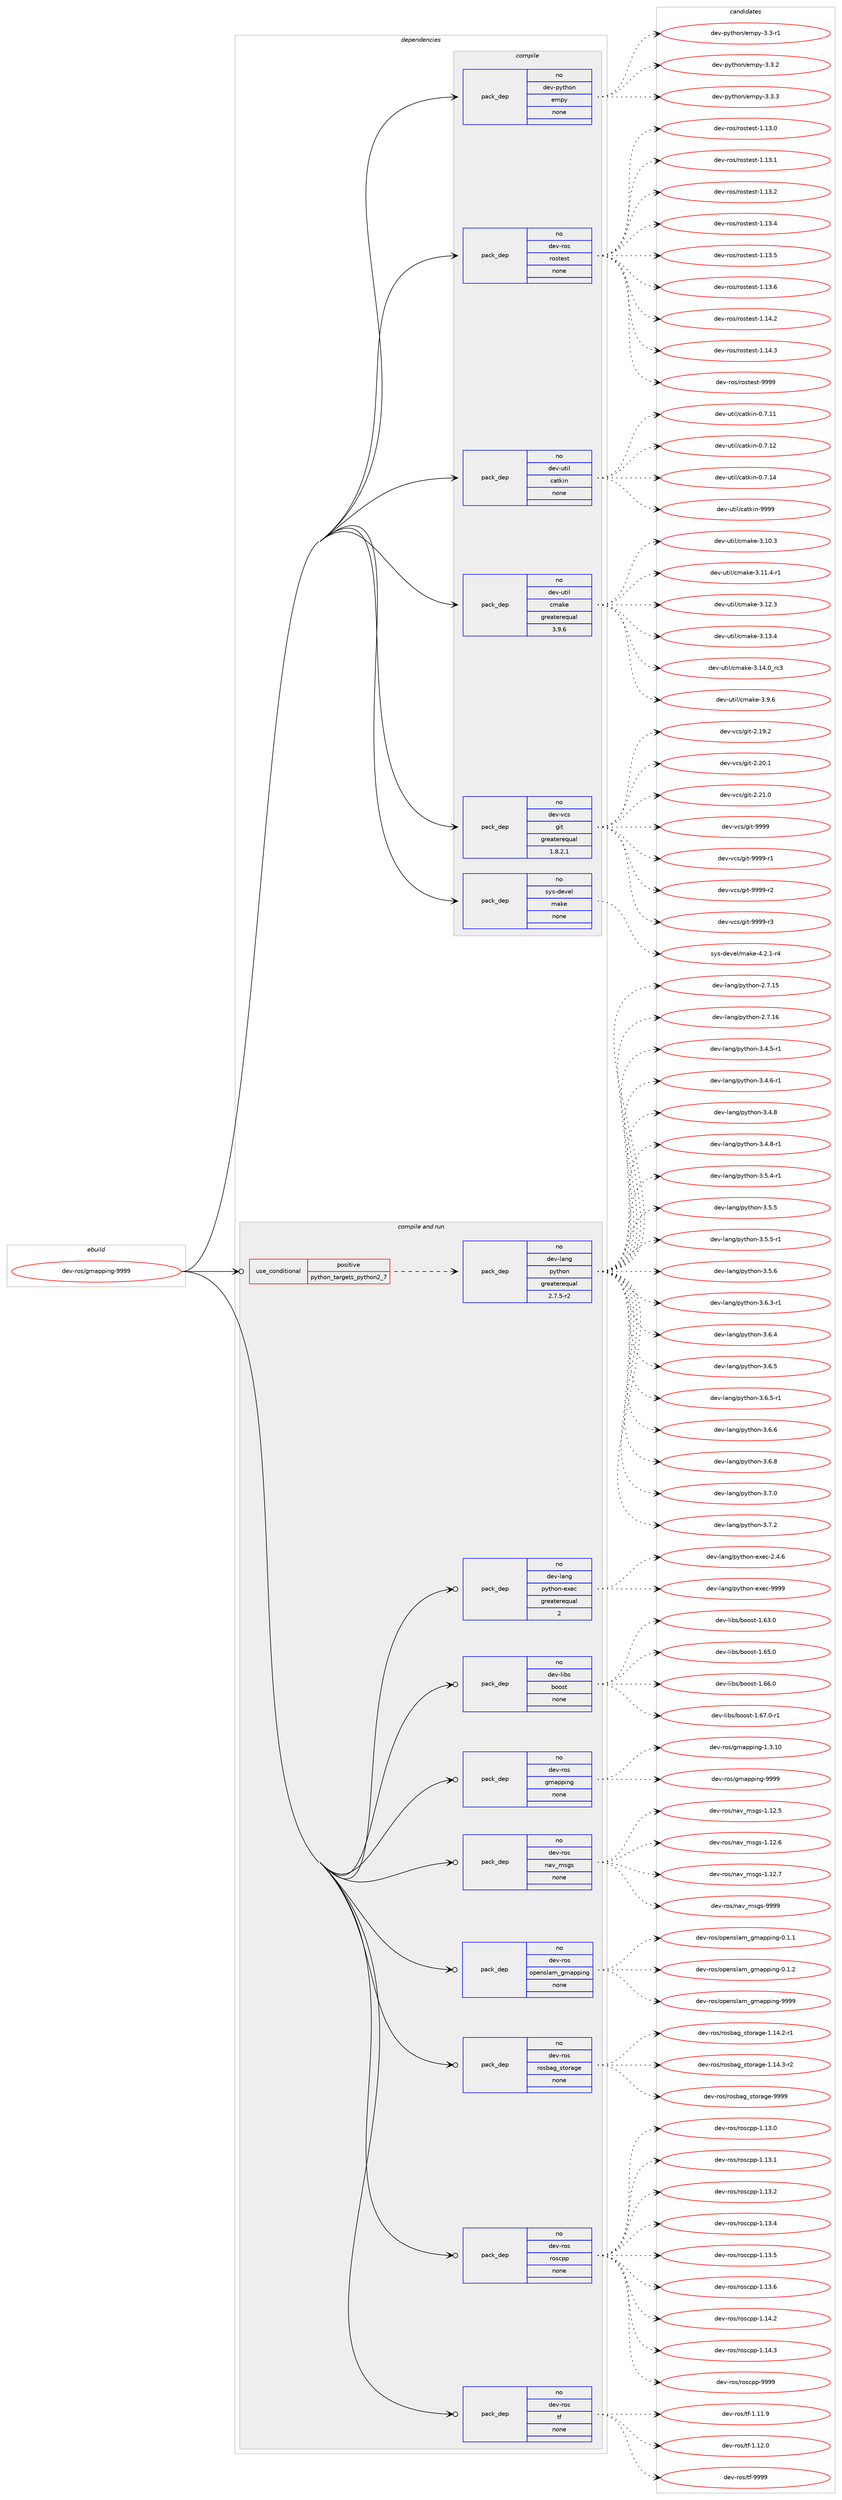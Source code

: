 digraph prolog {

# *************
# Graph options
# *************

newrank=true;
concentrate=true;
compound=true;
graph [rankdir=LR,fontname=Helvetica,fontsize=10,ranksep=1.5];#, ranksep=2.5, nodesep=0.2];
edge  [arrowhead=vee];
node  [fontname=Helvetica,fontsize=10];

# **********
# The ebuild
# **********

subgraph cluster_leftcol {
color=gray;
rank=same;
label=<<i>ebuild</i>>;
id [label="dev-ros/gmapping-9999", color=red, width=4, href="../dev-ros/gmapping-9999.svg"];
}

# ****************
# The dependencies
# ****************

subgraph cluster_midcol {
color=gray;
label=<<i>dependencies</i>>;
subgraph cluster_compile {
fillcolor="#eeeeee";
style=filled;
label=<<i>compile</i>>;
subgraph pack1044799 {
dependency1456803 [label=<<TABLE BORDER="0" CELLBORDER="1" CELLSPACING="0" CELLPADDING="4" WIDTH="220"><TR><TD ROWSPAN="6" CELLPADDING="30">pack_dep</TD></TR><TR><TD WIDTH="110">no</TD></TR><TR><TD>dev-python</TD></TR><TR><TD>empy</TD></TR><TR><TD>none</TD></TR><TR><TD></TD></TR></TABLE>>, shape=none, color=blue];
}
id:e -> dependency1456803:w [weight=20,style="solid",arrowhead="vee"];
subgraph pack1044800 {
dependency1456804 [label=<<TABLE BORDER="0" CELLBORDER="1" CELLSPACING="0" CELLPADDING="4" WIDTH="220"><TR><TD ROWSPAN="6" CELLPADDING="30">pack_dep</TD></TR><TR><TD WIDTH="110">no</TD></TR><TR><TD>dev-ros</TD></TR><TR><TD>rostest</TD></TR><TR><TD>none</TD></TR><TR><TD></TD></TR></TABLE>>, shape=none, color=blue];
}
id:e -> dependency1456804:w [weight=20,style="solid",arrowhead="vee"];
subgraph pack1044801 {
dependency1456805 [label=<<TABLE BORDER="0" CELLBORDER="1" CELLSPACING="0" CELLPADDING="4" WIDTH="220"><TR><TD ROWSPAN="6" CELLPADDING="30">pack_dep</TD></TR><TR><TD WIDTH="110">no</TD></TR><TR><TD>dev-util</TD></TR><TR><TD>catkin</TD></TR><TR><TD>none</TD></TR><TR><TD></TD></TR></TABLE>>, shape=none, color=blue];
}
id:e -> dependency1456805:w [weight=20,style="solid",arrowhead="vee"];
subgraph pack1044802 {
dependency1456806 [label=<<TABLE BORDER="0" CELLBORDER="1" CELLSPACING="0" CELLPADDING="4" WIDTH="220"><TR><TD ROWSPAN="6" CELLPADDING="30">pack_dep</TD></TR><TR><TD WIDTH="110">no</TD></TR><TR><TD>dev-util</TD></TR><TR><TD>cmake</TD></TR><TR><TD>greaterequal</TD></TR><TR><TD>3.9.6</TD></TR></TABLE>>, shape=none, color=blue];
}
id:e -> dependency1456806:w [weight=20,style="solid",arrowhead="vee"];
subgraph pack1044803 {
dependency1456807 [label=<<TABLE BORDER="0" CELLBORDER="1" CELLSPACING="0" CELLPADDING="4" WIDTH="220"><TR><TD ROWSPAN="6" CELLPADDING="30">pack_dep</TD></TR><TR><TD WIDTH="110">no</TD></TR><TR><TD>dev-vcs</TD></TR><TR><TD>git</TD></TR><TR><TD>greaterequal</TD></TR><TR><TD>1.8.2.1</TD></TR></TABLE>>, shape=none, color=blue];
}
id:e -> dependency1456807:w [weight=20,style="solid",arrowhead="vee"];
subgraph pack1044804 {
dependency1456808 [label=<<TABLE BORDER="0" CELLBORDER="1" CELLSPACING="0" CELLPADDING="4" WIDTH="220"><TR><TD ROWSPAN="6" CELLPADDING="30">pack_dep</TD></TR><TR><TD WIDTH="110">no</TD></TR><TR><TD>sys-devel</TD></TR><TR><TD>make</TD></TR><TR><TD>none</TD></TR><TR><TD></TD></TR></TABLE>>, shape=none, color=blue];
}
id:e -> dependency1456808:w [weight=20,style="solid",arrowhead="vee"];
}
subgraph cluster_compileandrun {
fillcolor="#eeeeee";
style=filled;
label=<<i>compile and run</i>>;
subgraph cond388614 {
dependency1456809 [label=<<TABLE BORDER="0" CELLBORDER="1" CELLSPACING="0" CELLPADDING="4"><TR><TD ROWSPAN="3" CELLPADDING="10">use_conditional</TD></TR><TR><TD>positive</TD></TR><TR><TD>python_targets_python2_7</TD></TR></TABLE>>, shape=none, color=red];
subgraph pack1044805 {
dependency1456810 [label=<<TABLE BORDER="0" CELLBORDER="1" CELLSPACING="0" CELLPADDING="4" WIDTH="220"><TR><TD ROWSPAN="6" CELLPADDING="30">pack_dep</TD></TR><TR><TD WIDTH="110">no</TD></TR><TR><TD>dev-lang</TD></TR><TR><TD>python</TD></TR><TR><TD>greaterequal</TD></TR><TR><TD>2.7.5-r2</TD></TR></TABLE>>, shape=none, color=blue];
}
dependency1456809:e -> dependency1456810:w [weight=20,style="dashed",arrowhead="vee"];
}
id:e -> dependency1456809:w [weight=20,style="solid",arrowhead="odotvee"];
subgraph pack1044806 {
dependency1456811 [label=<<TABLE BORDER="0" CELLBORDER="1" CELLSPACING="0" CELLPADDING="4" WIDTH="220"><TR><TD ROWSPAN="6" CELLPADDING="30">pack_dep</TD></TR><TR><TD WIDTH="110">no</TD></TR><TR><TD>dev-lang</TD></TR><TR><TD>python-exec</TD></TR><TR><TD>greaterequal</TD></TR><TR><TD>2</TD></TR></TABLE>>, shape=none, color=blue];
}
id:e -> dependency1456811:w [weight=20,style="solid",arrowhead="odotvee"];
subgraph pack1044807 {
dependency1456812 [label=<<TABLE BORDER="0" CELLBORDER="1" CELLSPACING="0" CELLPADDING="4" WIDTH="220"><TR><TD ROWSPAN="6" CELLPADDING="30">pack_dep</TD></TR><TR><TD WIDTH="110">no</TD></TR><TR><TD>dev-libs</TD></TR><TR><TD>boost</TD></TR><TR><TD>none</TD></TR><TR><TD></TD></TR></TABLE>>, shape=none, color=blue];
}
id:e -> dependency1456812:w [weight=20,style="solid",arrowhead="odotvee"];
subgraph pack1044808 {
dependency1456813 [label=<<TABLE BORDER="0" CELLBORDER="1" CELLSPACING="0" CELLPADDING="4" WIDTH="220"><TR><TD ROWSPAN="6" CELLPADDING="30">pack_dep</TD></TR><TR><TD WIDTH="110">no</TD></TR><TR><TD>dev-ros</TD></TR><TR><TD>gmapping</TD></TR><TR><TD>none</TD></TR><TR><TD></TD></TR></TABLE>>, shape=none, color=blue];
}
id:e -> dependency1456813:w [weight=20,style="solid",arrowhead="odotvee"];
subgraph pack1044809 {
dependency1456814 [label=<<TABLE BORDER="0" CELLBORDER="1" CELLSPACING="0" CELLPADDING="4" WIDTH="220"><TR><TD ROWSPAN="6" CELLPADDING="30">pack_dep</TD></TR><TR><TD WIDTH="110">no</TD></TR><TR><TD>dev-ros</TD></TR><TR><TD>nav_msgs</TD></TR><TR><TD>none</TD></TR><TR><TD></TD></TR></TABLE>>, shape=none, color=blue];
}
id:e -> dependency1456814:w [weight=20,style="solid",arrowhead="odotvee"];
subgraph pack1044810 {
dependency1456815 [label=<<TABLE BORDER="0" CELLBORDER="1" CELLSPACING="0" CELLPADDING="4" WIDTH="220"><TR><TD ROWSPAN="6" CELLPADDING="30">pack_dep</TD></TR><TR><TD WIDTH="110">no</TD></TR><TR><TD>dev-ros</TD></TR><TR><TD>openslam_gmapping</TD></TR><TR><TD>none</TD></TR><TR><TD></TD></TR></TABLE>>, shape=none, color=blue];
}
id:e -> dependency1456815:w [weight=20,style="solid",arrowhead="odotvee"];
subgraph pack1044811 {
dependency1456816 [label=<<TABLE BORDER="0" CELLBORDER="1" CELLSPACING="0" CELLPADDING="4" WIDTH="220"><TR><TD ROWSPAN="6" CELLPADDING="30">pack_dep</TD></TR><TR><TD WIDTH="110">no</TD></TR><TR><TD>dev-ros</TD></TR><TR><TD>rosbag_storage</TD></TR><TR><TD>none</TD></TR><TR><TD></TD></TR></TABLE>>, shape=none, color=blue];
}
id:e -> dependency1456816:w [weight=20,style="solid",arrowhead="odotvee"];
subgraph pack1044812 {
dependency1456817 [label=<<TABLE BORDER="0" CELLBORDER="1" CELLSPACING="0" CELLPADDING="4" WIDTH="220"><TR><TD ROWSPAN="6" CELLPADDING="30">pack_dep</TD></TR><TR><TD WIDTH="110">no</TD></TR><TR><TD>dev-ros</TD></TR><TR><TD>roscpp</TD></TR><TR><TD>none</TD></TR><TR><TD></TD></TR></TABLE>>, shape=none, color=blue];
}
id:e -> dependency1456817:w [weight=20,style="solid",arrowhead="odotvee"];
subgraph pack1044813 {
dependency1456818 [label=<<TABLE BORDER="0" CELLBORDER="1" CELLSPACING="0" CELLPADDING="4" WIDTH="220"><TR><TD ROWSPAN="6" CELLPADDING="30">pack_dep</TD></TR><TR><TD WIDTH="110">no</TD></TR><TR><TD>dev-ros</TD></TR><TR><TD>tf</TD></TR><TR><TD>none</TD></TR><TR><TD></TD></TR></TABLE>>, shape=none, color=blue];
}
id:e -> dependency1456818:w [weight=20,style="solid",arrowhead="odotvee"];
}
subgraph cluster_run {
fillcolor="#eeeeee";
style=filled;
label=<<i>run</i>>;
}
}

# **************
# The candidates
# **************

subgraph cluster_choices {
rank=same;
color=gray;
label=<<i>candidates</i>>;

subgraph choice1044799 {
color=black;
nodesep=1;
choice1001011184511212111610411111047101109112121455146514511449 [label="dev-python/empy-3.3-r1", color=red, width=4,href="../dev-python/empy-3.3-r1.svg"];
choice1001011184511212111610411111047101109112121455146514650 [label="dev-python/empy-3.3.2", color=red, width=4,href="../dev-python/empy-3.3.2.svg"];
choice1001011184511212111610411111047101109112121455146514651 [label="dev-python/empy-3.3.3", color=red, width=4,href="../dev-python/empy-3.3.3.svg"];
dependency1456803:e -> choice1001011184511212111610411111047101109112121455146514511449:w [style=dotted,weight="100"];
dependency1456803:e -> choice1001011184511212111610411111047101109112121455146514650:w [style=dotted,weight="100"];
dependency1456803:e -> choice1001011184511212111610411111047101109112121455146514651:w [style=dotted,weight="100"];
}
subgraph choice1044800 {
color=black;
nodesep=1;
choice100101118451141111154711411111511610111511645494649514648 [label="dev-ros/rostest-1.13.0", color=red, width=4,href="../dev-ros/rostest-1.13.0.svg"];
choice100101118451141111154711411111511610111511645494649514649 [label="dev-ros/rostest-1.13.1", color=red, width=4,href="../dev-ros/rostest-1.13.1.svg"];
choice100101118451141111154711411111511610111511645494649514650 [label="dev-ros/rostest-1.13.2", color=red, width=4,href="../dev-ros/rostest-1.13.2.svg"];
choice100101118451141111154711411111511610111511645494649514652 [label="dev-ros/rostest-1.13.4", color=red, width=4,href="../dev-ros/rostest-1.13.4.svg"];
choice100101118451141111154711411111511610111511645494649514653 [label="dev-ros/rostest-1.13.5", color=red, width=4,href="../dev-ros/rostest-1.13.5.svg"];
choice100101118451141111154711411111511610111511645494649514654 [label="dev-ros/rostest-1.13.6", color=red, width=4,href="../dev-ros/rostest-1.13.6.svg"];
choice100101118451141111154711411111511610111511645494649524650 [label="dev-ros/rostest-1.14.2", color=red, width=4,href="../dev-ros/rostest-1.14.2.svg"];
choice100101118451141111154711411111511610111511645494649524651 [label="dev-ros/rostest-1.14.3", color=red, width=4,href="../dev-ros/rostest-1.14.3.svg"];
choice10010111845114111115471141111151161011151164557575757 [label="dev-ros/rostest-9999", color=red, width=4,href="../dev-ros/rostest-9999.svg"];
dependency1456804:e -> choice100101118451141111154711411111511610111511645494649514648:w [style=dotted,weight="100"];
dependency1456804:e -> choice100101118451141111154711411111511610111511645494649514649:w [style=dotted,weight="100"];
dependency1456804:e -> choice100101118451141111154711411111511610111511645494649514650:w [style=dotted,weight="100"];
dependency1456804:e -> choice100101118451141111154711411111511610111511645494649514652:w [style=dotted,weight="100"];
dependency1456804:e -> choice100101118451141111154711411111511610111511645494649514653:w [style=dotted,weight="100"];
dependency1456804:e -> choice100101118451141111154711411111511610111511645494649514654:w [style=dotted,weight="100"];
dependency1456804:e -> choice100101118451141111154711411111511610111511645494649524650:w [style=dotted,weight="100"];
dependency1456804:e -> choice100101118451141111154711411111511610111511645494649524651:w [style=dotted,weight="100"];
dependency1456804:e -> choice10010111845114111115471141111151161011151164557575757:w [style=dotted,weight="100"];
}
subgraph choice1044801 {
color=black;
nodesep=1;
choice1001011184511711610510847999711610710511045484655464949 [label="dev-util/catkin-0.7.11", color=red, width=4,href="../dev-util/catkin-0.7.11.svg"];
choice1001011184511711610510847999711610710511045484655464950 [label="dev-util/catkin-0.7.12", color=red, width=4,href="../dev-util/catkin-0.7.12.svg"];
choice1001011184511711610510847999711610710511045484655464952 [label="dev-util/catkin-0.7.14", color=red, width=4,href="../dev-util/catkin-0.7.14.svg"];
choice100101118451171161051084799971161071051104557575757 [label="dev-util/catkin-9999", color=red, width=4,href="../dev-util/catkin-9999.svg"];
dependency1456805:e -> choice1001011184511711610510847999711610710511045484655464949:w [style=dotted,weight="100"];
dependency1456805:e -> choice1001011184511711610510847999711610710511045484655464950:w [style=dotted,weight="100"];
dependency1456805:e -> choice1001011184511711610510847999711610710511045484655464952:w [style=dotted,weight="100"];
dependency1456805:e -> choice100101118451171161051084799971161071051104557575757:w [style=dotted,weight="100"];
}
subgraph choice1044802 {
color=black;
nodesep=1;
choice1001011184511711610510847991099710710145514649484651 [label="dev-util/cmake-3.10.3", color=red, width=4,href="../dev-util/cmake-3.10.3.svg"];
choice10010111845117116105108479910997107101455146494946524511449 [label="dev-util/cmake-3.11.4-r1", color=red, width=4,href="../dev-util/cmake-3.11.4-r1.svg"];
choice1001011184511711610510847991099710710145514649504651 [label="dev-util/cmake-3.12.3", color=red, width=4,href="../dev-util/cmake-3.12.3.svg"];
choice1001011184511711610510847991099710710145514649514652 [label="dev-util/cmake-3.13.4", color=red, width=4,href="../dev-util/cmake-3.13.4.svg"];
choice1001011184511711610510847991099710710145514649524648951149951 [label="dev-util/cmake-3.14.0_rc3", color=red, width=4,href="../dev-util/cmake-3.14.0_rc3.svg"];
choice10010111845117116105108479910997107101455146574654 [label="dev-util/cmake-3.9.6", color=red, width=4,href="../dev-util/cmake-3.9.6.svg"];
dependency1456806:e -> choice1001011184511711610510847991099710710145514649484651:w [style=dotted,weight="100"];
dependency1456806:e -> choice10010111845117116105108479910997107101455146494946524511449:w [style=dotted,weight="100"];
dependency1456806:e -> choice1001011184511711610510847991099710710145514649504651:w [style=dotted,weight="100"];
dependency1456806:e -> choice1001011184511711610510847991099710710145514649514652:w [style=dotted,weight="100"];
dependency1456806:e -> choice1001011184511711610510847991099710710145514649524648951149951:w [style=dotted,weight="100"];
dependency1456806:e -> choice10010111845117116105108479910997107101455146574654:w [style=dotted,weight="100"];
}
subgraph choice1044803 {
color=black;
nodesep=1;
choice10010111845118991154710310511645504649574650 [label="dev-vcs/git-2.19.2", color=red, width=4,href="../dev-vcs/git-2.19.2.svg"];
choice10010111845118991154710310511645504650484649 [label="dev-vcs/git-2.20.1", color=red, width=4,href="../dev-vcs/git-2.20.1.svg"];
choice10010111845118991154710310511645504650494648 [label="dev-vcs/git-2.21.0", color=red, width=4,href="../dev-vcs/git-2.21.0.svg"];
choice1001011184511899115471031051164557575757 [label="dev-vcs/git-9999", color=red, width=4,href="../dev-vcs/git-9999.svg"];
choice10010111845118991154710310511645575757574511449 [label="dev-vcs/git-9999-r1", color=red, width=4,href="../dev-vcs/git-9999-r1.svg"];
choice10010111845118991154710310511645575757574511450 [label="dev-vcs/git-9999-r2", color=red, width=4,href="../dev-vcs/git-9999-r2.svg"];
choice10010111845118991154710310511645575757574511451 [label="dev-vcs/git-9999-r3", color=red, width=4,href="../dev-vcs/git-9999-r3.svg"];
dependency1456807:e -> choice10010111845118991154710310511645504649574650:w [style=dotted,weight="100"];
dependency1456807:e -> choice10010111845118991154710310511645504650484649:w [style=dotted,weight="100"];
dependency1456807:e -> choice10010111845118991154710310511645504650494648:w [style=dotted,weight="100"];
dependency1456807:e -> choice1001011184511899115471031051164557575757:w [style=dotted,weight="100"];
dependency1456807:e -> choice10010111845118991154710310511645575757574511449:w [style=dotted,weight="100"];
dependency1456807:e -> choice10010111845118991154710310511645575757574511450:w [style=dotted,weight="100"];
dependency1456807:e -> choice10010111845118991154710310511645575757574511451:w [style=dotted,weight="100"];
}
subgraph choice1044804 {
color=black;
nodesep=1;
choice1151211154510010111810110847109971071014552465046494511452 [label="sys-devel/make-4.2.1-r4", color=red, width=4,href="../sys-devel/make-4.2.1-r4.svg"];
dependency1456808:e -> choice1151211154510010111810110847109971071014552465046494511452:w [style=dotted,weight="100"];
}
subgraph choice1044805 {
color=black;
nodesep=1;
choice10010111845108971101034711212111610411111045504655464953 [label="dev-lang/python-2.7.15", color=red, width=4,href="../dev-lang/python-2.7.15.svg"];
choice10010111845108971101034711212111610411111045504655464954 [label="dev-lang/python-2.7.16", color=red, width=4,href="../dev-lang/python-2.7.16.svg"];
choice1001011184510897110103471121211161041111104551465246534511449 [label="dev-lang/python-3.4.5-r1", color=red, width=4,href="../dev-lang/python-3.4.5-r1.svg"];
choice1001011184510897110103471121211161041111104551465246544511449 [label="dev-lang/python-3.4.6-r1", color=red, width=4,href="../dev-lang/python-3.4.6-r1.svg"];
choice100101118451089711010347112121116104111110455146524656 [label="dev-lang/python-3.4.8", color=red, width=4,href="../dev-lang/python-3.4.8.svg"];
choice1001011184510897110103471121211161041111104551465246564511449 [label="dev-lang/python-3.4.8-r1", color=red, width=4,href="../dev-lang/python-3.4.8-r1.svg"];
choice1001011184510897110103471121211161041111104551465346524511449 [label="dev-lang/python-3.5.4-r1", color=red, width=4,href="../dev-lang/python-3.5.4-r1.svg"];
choice100101118451089711010347112121116104111110455146534653 [label="dev-lang/python-3.5.5", color=red, width=4,href="../dev-lang/python-3.5.5.svg"];
choice1001011184510897110103471121211161041111104551465346534511449 [label="dev-lang/python-3.5.5-r1", color=red, width=4,href="../dev-lang/python-3.5.5-r1.svg"];
choice100101118451089711010347112121116104111110455146534654 [label="dev-lang/python-3.5.6", color=red, width=4,href="../dev-lang/python-3.5.6.svg"];
choice1001011184510897110103471121211161041111104551465446514511449 [label="dev-lang/python-3.6.3-r1", color=red, width=4,href="../dev-lang/python-3.6.3-r1.svg"];
choice100101118451089711010347112121116104111110455146544652 [label="dev-lang/python-3.6.4", color=red, width=4,href="../dev-lang/python-3.6.4.svg"];
choice100101118451089711010347112121116104111110455146544653 [label="dev-lang/python-3.6.5", color=red, width=4,href="../dev-lang/python-3.6.5.svg"];
choice1001011184510897110103471121211161041111104551465446534511449 [label="dev-lang/python-3.6.5-r1", color=red, width=4,href="../dev-lang/python-3.6.5-r1.svg"];
choice100101118451089711010347112121116104111110455146544654 [label="dev-lang/python-3.6.6", color=red, width=4,href="../dev-lang/python-3.6.6.svg"];
choice100101118451089711010347112121116104111110455146544656 [label="dev-lang/python-3.6.8", color=red, width=4,href="../dev-lang/python-3.6.8.svg"];
choice100101118451089711010347112121116104111110455146554648 [label="dev-lang/python-3.7.0", color=red, width=4,href="../dev-lang/python-3.7.0.svg"];
choice100101118451089711010347112121116104111110455146554650 [label="dev-lang/python-3.7.2", color=red, width=4,href="../dev-lang/python-3.7.2.svg"];
dependency1456810:e -> choice10010111845108971101034711212111610411111045504655464953:w [style=dotted,weight="100"];
dependency1456810:e -> choice10010111845108971101034711212111610411111045504655464954:w [style=dotted,weight="100"];
dependency1456810:e -> choice1001011184510897110103471121211161041111104551465246534511449:w [style=dotted,weight="100"];
dependency1456810:e -> choice1001011184510897110103471121211161041111104551465246544511449:w [style=dotted,weight="100"];
dependency1456810:e -> choice100101118451089711010347112121116104111110455146524656:w [style=dotted,weight="100"];
dependency1456810:e -> choice1001011184510897110103471121211161041111104551465246564511449:w [style=dotted,weight="100"];
dependency1456810:e -> choice1001011184510897110103471121211161041111104551465346524511449:w [style=dotted,weight="100"];
dependency1456810:e -> choice100101118451089711010347112121116104111110455146534653:w [style=dotted,weight="100"];
dependency1456810:e -> choice1001011184510897110103471121211161041111104551465346534511449:w [style=dotted,weight="100"];
dependency1456810:e -> choice100101118451089711010347112121116104111110455146534654:w [style=dotted,weight="100"];
dependency1456810:e -> choice1001011184510897110103471121211161041111104551465446514511449:w [style=dotted,weight="100"];
dependency1456810:e -> choice100101118451089711010347112121116104111110455146544652:w [style=dotted,weight="100"];
dependency1456810:e -> choice100101118451089711010347112121116104111110455146544653:w [style=dotted,weight="100"];
dependency1456810:e -> choice1001011184510897110103471121211161041111104551465446534511449:w [style=dotted,weight="100"];
dependency1456810:e -> choice100101118451089711010347112121116104111110455146544654:w [style=dotted,weight="100"];
dependency1456810:e -> choice100101118451089711010347112121116104111110455146544656:w [style=dotted,weight="100"];
dependency1456810:e -> choice100101118451089711010347112121116104111110455146554648:w [style=dotted,weight="100"];
dependency1456810:e -> choice100101118451089711010347112121116104111110455146554650:w [style=dotted,weight="100"];
}
subgraph choice1044806 {
color=black;
nodesep=1;
choice1001011184510897110103471121211161041111104510112010199455046524654 [label="dev-lang/python-exec-2.4.6", color=red, width=4,href="../dev-lang/python-exec-2.4.6.svg"];
choice10010111845108971101034711212111610411111045101120101994557575757 [label="dev-lang/python-exec-9999", color=red, width=4,href="../dev-lang/python-exec-9999.svg"];
dependency1456811:e -> choice1001011184510897110103471121211161041111104510112010199455046524654:w [style=dotted,weight="100"];
dependency1456811:e -> choice10010111845108971101034711212111610411111045101120101994557575757:w [style=dotted,weight="100"];
}
subgraph choice1044807 {
color=black;
nodesep=1;
choice1001011184510810598115479811111111511645494654514648 [label="dev-libs/boost-1.63.0", color=red, width=4,href="../dev-libs/boost-1.63.0.svg"];
choice1001011184510810598115479811111111511645494654534648 [label="dev-libs/boost-1.65.0", color=red, width=4,href="../dev-libs/boost-1.65.0.svg"];
choice1001011184510810598115479811111111511645494654544648 [label="dev-libs/boost-1.66.0", color=red, width=4,href="../dev-libs/boost-1.66.0.svg"];
choice10010111845108105981154798111111115116454946545546484511449 [label="dev-libs/boost-1.67.0-r1", color=red, width=4,href="../dev-libs/boost-1.67.0-r1.svg"];
dependency1456812:e -> choice1001011184510810598115479811111111511645494654514648:w [style=dotted,weight="100"];
dependency1456812:e -> choice1001011184510810598115479811111111511645494654534648:w [style=dotted,weight="100"];
dependency1456812:e -> choice1001011184510810598115479811111111511645494654544648:w [style=dotted,weight="100"];
dependency1456812:e -> choice10010111845108105981154798111111115116454946545546484511449:w [style=dotted,weight="100"];
}
subgraph choice1044808 {
color=black;
nodesep=1;
choice10010111845114111115471031099711211210511010345494651464948 [label="dev-ros/gmapping-1.3.10", color=red, width=4,href="../dev-ros/gmapping-1.3.10.svg"];
choice1001011184511411111547103109971121121051101034557575757 [label="dev-ros/gmapping-9999", color=red, width=4,href="../dev-ros/gmapping-9999.svg"];
dependency1456813:e -> choice10010111845114111115471031099711211210511010345494651464948:w [style=dotted,weight="100"];
dependency1456813:e -> choice1001011184511411111547103109971121121051101034557575757:w [style=dotted,weight="100"];
}
subgraph choice1044809 {
color=black;
nodesep=1;
choice1001011184511411111547110971189510911510311545494649504653 [label="dev-ros/nav_msgs-1.12.5", color=red, width=4,href="../dev-ros/nav_msgs-1.12.5.svg"];
choice1001011184511411111547110971189510911510311545494649504654 [label="dev-ros/nav_msgs-1.12.6", color=red, width=4,href="../dev-ros/nav_msgs-1.12.6.svg"];
choice1001011184511411111547110971189510911510311545494649504655 [label="dev-ros/nav_msgs-1.12.7", color=red, width=4,href="../dev-ros/nav_msgs-1.12.7.svg"];
choice100101118451141111154711097118951091151031154557575757 [label="dev-ros/nav_msgs-9999", color=red, width=4,href="../dev-ros/nav_msgs-9999.svg"];
dependency1456814:e -> choice1001011184511411111547110971189510911510311545494649504653:w [style=dotted,weight="100"];
dependency1456814:e -> choice1001011184511411111547110971189510911510311545494649504654:w [style=dotted,weight="100"];
dependency1456814:e -> choice1001011184511411111547110971189510911510311545494649504655:w [style=dotted,weight="100"];
dependency1456814:e -> choice100101118451141111154711097118951091151031154557575757:w [style=dotted,weight="100"];
}
subgraph choice1044810 {
color=black;
nodesep=1;
choice1001011184511411111547111112101110115108971099510310997112112105110103454846494649 [label="dev-ros/openslam_gmapping-0.1.1", color=red, width=4,href="../dev-ros/openslam_gmapping-0.1.1.svg"];
choice1001011184511411111547111112101110115108971099510310997112112105110103454846494650 [label="dev-ros/openslam_gmapping-0.1.2", color=red, width=4,href="../dev-ros/openslam_gmapping-0.1.2.svg"];
choice10010111845114111115471111121011101151089710995103109971121121051101034557575757 [label="dev-ros/openslam_gmapping-9999", color=red, width=4,href="../dev-ros/openslam_gmapping-9999.svg"];
dependency1456815:e -> choice1001011184511411111547111112101110115108971099510310997112112105110103454846494649:w [style=dotted,weight="100"];
dependency1456815:e -> choice1001011184511411111547111112101110115108971099510310997112112105110103454846494650:w [style=dotted,weight="100"];
dependency1456815:e -> choice10010111845114111115471111121011101151089710995103109971121121051101034557575757:w [style=dotted,weight="100"];
}
subgraph choice1044811 {
color=black;
nodesep=1;
choice100101118451141111154711411111598971039511511611111497103101454946495246504511449 [label="dev-ros/rosbag_storage-1.14.2-r1", color=red, width=4,href="../dev-ros/rosbag_storage-1.14.2-r1.svg"];
choice100101118451141111154711411111598971039511511611111497103101454946495246514511450 [label="dev-ros/rosbag_storage-1.14.3-r2", color=red, width=4,href="../dev-ros/rosbag_storage-1.14.3-r2.svg"];
choice1001011184511411111547114111115989710395115116111114971031014557575757 [label="dev-ros/rosbag_storage-9999", color=red, width=4,href="../dev-ros/rosbag_storage-9999.svg"];
dependency1456816:e -> choice100101118451141111154711411111598971039511511611111497103101454946495246504511449:w [style=dotted,weight="100"];
dependency1456816:e -> choice100101118451141111154711411111598971039511511611111497103101454946495246514511450:w [style=dotted,weight="100"];
dependency1456816:e -> choice1001011184511411111547114111115989710395115116111114971031014557575757:w [style=dotted,weight="100"];
}
subgraph choice1044812 {
color=black;
nodesep=1;
choice10010111845114111115471141111159911211245494649514648 [label="dev-ros/roscpp-1.13.0", color=red, width=4,href="../dev-ros/roscpp-1.13.0.svg"];
choice10010111845114111115471141111159911211245494649514649 [label="dev-ros/roscpp-1.13.1", color=red, width=4,href="../dev-ros/roscpp-1.13.1.svg"];
choice10010111845114111115471141111159911211245494649514650 [label="dev-ros/roscpp-1.13.2", color=red, width=4,href="../dev-ros/roscpp-1.13.2.svg"];
choice10010111845114111115471141111159911211245494649514652 [label="dev-ros/roscpp-1.13.4", color=red, width=4,href="../dev-ros/roscpp-1.13.4.svg"];
choice10010111845114111115471141111159911211245494649514653 [label="dev-ros/roscpp-1.13.5", color=red, width=4,href="../dev-ros/roscpp-1.13.5.svg"];
choice10010111845114111115471141111159911211245494649514654 [label="dev-ros/roscpp-1.13.6", color=red, width=4,href="../dev-ros/roscpp-1.13.6.svg"];
choice10010111845114111115471141111159911211245494649524650 [label="dev-ros/roscpp-1.14.2", color=red, width=4,href="../dev-ros/roscpp-1.14.2.svg"];
choice10010111845114111115471141111159911211245494649524651 [label="dev-ros/roscpp-1.14.3", color=red, width=4,href="../dev-ros/roscpp-1.14.3.svg"];
choice1001011184511411111547114111115991121124557575757 [label="dev-ros/roscpp-9999", color=red, width=4,href="../dev-ros/roscpp-9999.svg"];
dependency1456817:e -> choice10010111845114111115471141111159911211245494649514648:w [style=dotted,weight="100"];
dependency1456817:e -> choice10010111845114111115471141111159911211245494649514649:w [style=dotted,weight="100"];
dependency1456817:e -> choice10010111845114111115471141111159911211245494649514650:w [style=dotted,weight="100"];
dependency1456817:e -> choice10010111845114111115471141111159911211245494649514652:w [style=dotted,weight="100"];
dependency1456817:e -> choice10010111845114111115471141111159911211245494649514653:w [style=dotted,weight="100"];
dependency1456817:e -> choice10010111845114111115471141111159911211245494649514654:w [style=dotted,weight="100"];
dependency1456817:e -> choice10010111845114111115471141111159911211245494649524650:w [style=dotted,weight="100"];
dependency1456817:e -> choice10010111845114111115471141111159911211245494649524651:w [style=dotted,weight="100"];
dependency1456817:e -> choice1001011184511411111547114111115991121124557575757:w [style=dotted,weight="100"];
}
subgraph choice1044813 {
color=black;
nodesep=1;
choice100101118451141111154711610245494649494657 [label="dev-ros/tf-1.11.9", color=red, width=4,href="../dev-ros/tf-1.11.9.svg"];
choice100101118451141111154711610245494649504648 [label="dev-ros/tf-1.12.0", color=red, width=4,href="../dev-ros/tf-1.12.0.svg"];
choice10010111845114111115471161024557575757 [label="dev-ros/tf-9999", color=red, width=4,href="../dev-ros/tf-9999.svg"];
dependency1456818:e -> choice100101118451141111154711610245494649494657:w [style=dotted,weight="100"];
dependency1456818:e -> choice100101118451141111154711610245494649504648:w [style=dotted,weight="100"];
dependency1456818:e -> choice10010111845114111115471161024557575757:w [style=dotted,weight="100"];
}
}

}
